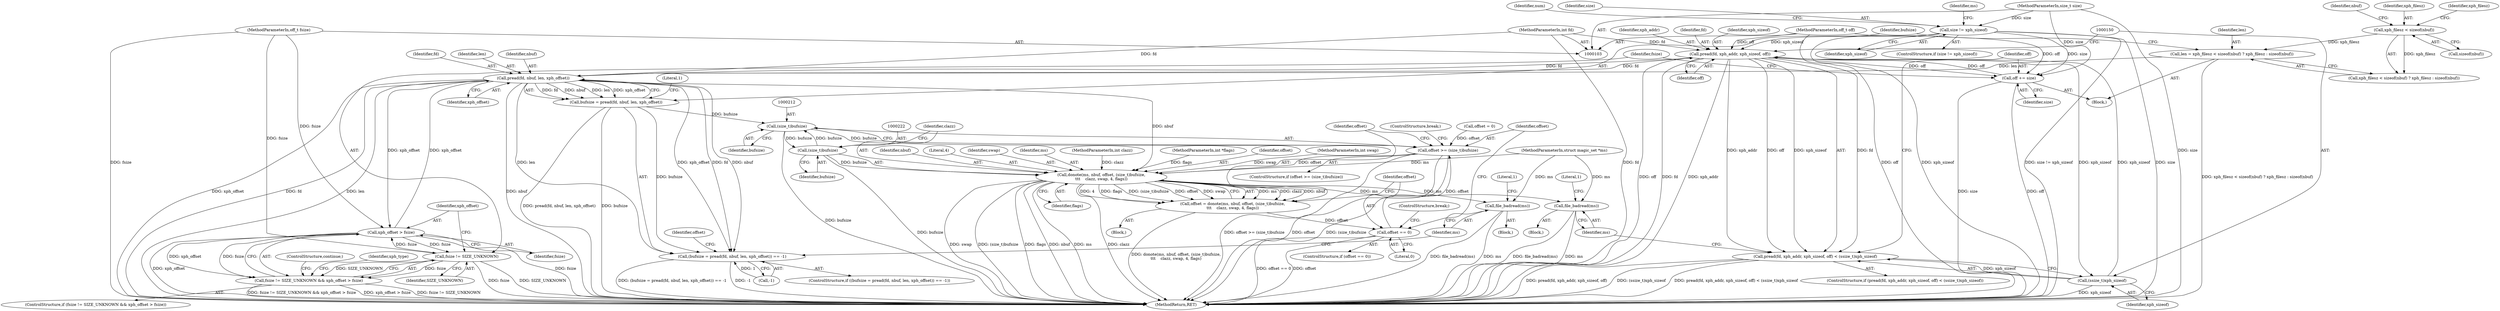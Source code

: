 digraph "0_file_445c8fb0ebff85195be94cd9f7e1df89cade5c7f@API" {
"1000144" [label="(Call,pread(fd, xph_addr, xph_sizeof, off))"];
"1000190" [label="(Call,pread(fd, nbuf, len, xph_offset))"];
"1000144" [label="(Call,pread(fd, xph_addr, xph_sizeof, off))"];
"1000107" [label="(MethodParameterIn,int fd)"];
"1000149" [label="(Call,(ssize_t)xph_sizeof)"];
"1000121" [label="(Call,size != xph_sizeof)"];
"1000110" [label="(MethodParameterIn,size_t size)"];
"1000158" [label="(Call,off += size)"];
"1000108" [label="(MethodParameterIn,off_t off)"];
"1000176" [label="(Call,len = xph_filesz < sizeof(nbuf) ? xph_filesz : sizeof(nbuf))"];
"1000179" [label="(Call,xph_filesz < sizeof(nbuf))"];
"1000166" [label="(Call,xph_offset > fsize)"];
"1000163" [label="(Call,fsize != SIZE_UNKNOWN)"];
"1000111" [label="(MethodParameterIn,off_t fsize)"];
"1000143" [label="(Call,pread(fd, xph_addr, xph_sizeof, off) < (ssize_t)xph_sizeof)"];
"1000162" [label="(Call,fsize != SIZE_UNKNOWN && xph_offset > fsize)"];
"1000187" [label="(Call,(bufsize = pread(fd, nbuf, len, xph_offset)) == -1)"];
"1000188" [label="(Call,bufsize = pread(fd, nbuf, len, xph_offset))"];
"1000211" [label="(Call,(size_t)bufsize)"];
"1000209" [label="(Call,offset >= (size_t)bufsize)"];
"1000217" [label="(Call,donote(ms, nbuf, offset, (size_t)bufsize,\n\t\t\t    clazz, swap, 4, flags))"];
"1000153" [label="(Call,file_badread(ms))"];
"1000198" [label="(Call,file_badread(ms))"];
"1000215" [label="(Call,offset = donote(ms, nbuf, offset, (size_t)bufsize,\n\t\t\t    clazz, swap, 4, flags))"];
"1000229" [label="(Call,offset == 0)"];
"1000221" [label="(Call,(size_t)bufsize)"];
"1000204" [label="(Identifier,offset)"];
"1000161" [label="(ControlStructure,if (fsize != SIZE_UNKNOWN && xph_offset > fsize))"];
"1000170" [label="(ControlStructure,continue;)"];
"1000191" [label="(Identifier,fd)"];
"1000149" [label="(Call,(ssize_t)xph_sizeof)"];
"1000217" [label="(Call,donote(ms, nbuf, offset, (size_t)bufsize,\n\t\t\t    clazz, swap, 4, flags))"];
"1000153" [label="(Call,file_badread(ms))"];
"1000180" [label="(Identifier,xph_filesz)"];
"1000194" [label="(Identifier,xph_offset)"];
"1000198" [label="(Call,file_badread(ms))"];
"1000176" [label="(Call,len = xph_filesz < sizeof(nbuf) ? xph_filesz : sizeof(nbuf))"];
"1000146" [label="(Identifier,xph_addr)"];
"1000144" [label="(Call,pread(fd, xph_addr, xph_sizeof, off))"];
"1000228" [label="(ControlStructure,if (offset == 0))"];
"1000145" [label="(Identifier,fd)"];
"1000154" [label="(Identifier,ms)"];
"1000190" [label="(Call,pread(fd, nbuf, len, xph_offset))"];
"1000181" [label="(Call,sizeof(nbuf))"];
"1000151" [label="(Identifier,xph_sizeof)"];
"1000147" [label="(Identifier,xph_sizeof)"];
"1000121" [label="(Call,size != xph_sizeof)"];
"1000213" [label="(Identifier,bufsize)"];
"1000227" [label="(Identifier,flags)"];
"1000165" [label="(Identifier,SIZE_UNKNOWN)"];
"1000159" [label="(Identifier,off)"];
"1000183" [label="(Identifier,xph_filesz)"];
"1000141" [label="(Block,)"];
"1000202" [label="(Literal,1)"];
"1000193" [label="(Identifier,len)"];
"1000216" [label="(Identifier,offset)"];
"1000219" [label="(Identifier,nbuf)"];
"1000177" [label="(Identifier,len)"];
"1000224" [label="(Identifier,clazz)"];
"1000207" [label="(Block,)"];
"1000167" [label="(Identifier,xph_offset)"];
"1000188" [label="(Call,bufsize = pread(fd, nbuf, len, xph_offset))"];
"1000199" [label="(Identifier,ms)"];
"1000192" [label="(Identifier,nbuf)"];
"1000226" [label="(Literal,4)"];
"1000185" [label="(Identifier,nbuf)"];
"1000120" [label="(ControlStructure,if (size != xph_sizeof))"];
"1000208" [label="(ControlStructure,if (offset >= (size_t)bufsize))"];
"1000215" [label="(Call,offset = donote(ms, nbuf, offset, (size_t)bufsize,\n\t\t\t    clazz, swap, 4, flags))"];
"1000230" [label="(Identifier,offset)"];
"1000166" [label="(Call,xph_offset > fsize)"];
"1000196" [label="(Literal,1)"];
"1000225" [label="(Identifier,swap)"];
"1000160" [label="(Identifier,size)"];
"1000195" [label="(Call,-1)"];
"1000223" [label="(Identifier,bufsize)"];
"1000218" [label="(Identifier,ms)"];
"1000122" [label="(Identifier,size)"];
"1000179" [label="(Call,xph_filesz < sizeof(nbuf))"];
"1000189" [label="(Identifier,bufsize)"];
"1000214" [label="(ControlStructure,break;)"];
"1000221" [label="(Call,(size_t)bufsize)"];
"1000110" [label="(MethodParameterIn,size_t size)"];
"1000187" [label="(Call,(bufsize = pread(fd, nbuf, len, xph_offset)) == -1)"];
"1000148" [label="(Identifier,off)"];
"1000162" [label="(Call,fsize != SIZE_UNKNOWN && xph_offset > fsize)"];
"1000211" [label="(Call,(size_t)bufsize)"];
"1000231" [label="(Literal,0)"];
"1000142" [label="(ControlStructure,if (pread(fd, xph_addr, xph_sizeof, off) < (ssize_t)xph_sizeof))"];
"1000143" [label="(Call,pread(fd, xph_addr, xph_sizeof, off) < (ssize_t)xph_sizeof)"];
"1000128" [label="(Identifier,ms)"];
"1000235" [label="(MethodReturn,RET)"];
"1000186" [label="(ControlStructure,if ((bufsize = pread(fd, nbuf, len, xph_offset)) == -1))"];
"1000105" [label="(MethodParameterIn,int clazz)"];
"1000107" [label="(MethodParameterIn,int fd)"];
"1000232" [label="(ControlStructure,break;)"];
"1000197" [label="(Block,)"];
"1000164" [label="(Identifier,fsize)"];
"1000138" [label="(Identifier,num)"];
"1000210" [label="(Identifier,offset)"];
"1000104" [label="(MethodParameterIn,struct magic_set *ms)"];
"1000229" [label="(Call,offset == 0)"];
"1000203" [label="(Call,offset = 0)"];
"1000163" [label="(Call,fsize != SIZE_UNKNOWN)"];
"1000173" [label="(Identifier,xph_type)"];
"1000157" [label="(Literal,1)"];
"1000123" [label="(Identifier,xph_sizeof)"];
"1000112" [label="(MethodParameterIn,int *flags)"];
"1000220" [label="(Identifier,offset)"];
"1000158" [label="(Call,off += size)"];
"1000152" [label="(Block,)"];
"1000209" [label="(Call,offset >= (size_t)bufsize)"];
"1000106" [label="(MethodParameterIn,int swap)"];
"1000178" [label="(Call,xph_filesz < sizeof(nbuf) ? xph_filesz : sizeof(nbuf))"];
"1000108" [label="(MethodParameterIn,off_t off)"];
"1000168" [label="(Identifier,fsize)"];
"1000111" [label="(MethodParameterIn,off_t fsize)"];
"1000144" -> "1000143"  [label="AST: "];
"1000144" -> "1000148"  [label="CFG: "];
"1000145" -> "1000144"  [label="AST: "];
"1000146" -> "1000144"  [label="AST: "];
"1000147" -> "1000144"  [label="AST: "];
"1000148" -> "1000144"  [label="AST: "];
"1000150" -> "1000144"  [label="CFG: "];
"1000144" -> "1000235"  [label="DDG: off"];
"1000144" -> "1000235"  [label="DDG: fd"];
"1000144" -> "1000235"  [label="DDG: xph_addr"];
"1000144" -> "1000143"  [label="DDG: fd"];
"1000144" -> "1000143"  [label="DDG: xph_addr"];
"1000144" -> "1000143"  [label="DDG: xph_sizeof"];
"1000144" -> "1000143"  [label="DDG: off"];
"1000190" -> "1000144"  [label="DDG: fd"];
"1000107" -> "1000144"  [label="DDG: fd"];
"1000149" -> "1000144"  [label="DDG: xph_sizeof"];
"1000121" -> "1000144"  [label="DDG: xph_sizeof"];
"1000158" -> "1000144"  [label="DDG: off"];
"1000108" -> "1000144"  [label="DDG: off"];
"1000144" -> "1000149"  [label="DDG: xph_sizeof"];
"1000144" -> "1000158"  [label="DDG: off"];
"1000144" -> "1000190"  [label="DDG: fd"];
"1000190" -> "1000188"  [label="AST: "];
"1000190" -> "1000194"  [label="CFG: "];
"1000191" -> "1000190"  [label="AST: "];
"1000192" -> "1000190"  [label="AST: "];
"1000193" -> "1000190"  [label="AST: "];
"1000194" -> "1000190"  [label="AST: "];
"1000188" -> "1000190"  [label="CFG: "];
"1000190" -> "1000235"  [label="DDG: xph_offset"];
"1000190" -> "1000235"  [label="DDG: fd"];
"1000190" -> "1000235"  [label="DDG: len"];
"1000190" -> "1000235"  [label="DDG: nbuf"];
"1000190" -> "1000166"  [label="DDG: xph_offset"];
"1000190" -> "1000187"  [label="DDG: fd"];
"1000190" -> "1000187"  [label="DDG: nbuf"];
"1000190" -> "1000187"  [label="DDG: len"];
"1000190" -> "1000187"  [label="DDG: xph_offset"];
"1000190" -> "1000188"  [label="DDG: fd"];
"1000190" -> "1000188"  [label="DDG: nbuf"];
"1000190" -> "1000188"  [label="DDG: len"];
"1000190" -> "1000188"  [label="DDG: xph_offset"];
"1000107" -> "1000190"  [label="DDG: fd"];
"1000176" -> "1000190"  [label="DDG: len"];
"1000166" -> "1000190"  [label="DDG: xph_offset"];
"1000190" -> "1000217"  [label="DDG: nbuf"];
"1000107" -> "1000103"  [label="AST: "];
"1000107" -> "1000235"  [label="DDG: fd"];
"1000149" -> "1000143"  [label="AST: "];
"1000149" -> "1000151"  [label="CFG: "];
"1000150" -> "1000149"  [label="AST: "];
"1000151" -> "1000149"  [label="AST: "];
"1000143" -> "1000149"  [label="CFG: "];
"1000149" -> "1000235"  [label="DDG: xph_sizeof"];
"1000149" -> "1000143"  [label="DDG: xph_sizeof"];
"1000121" -> "1000120"  [label="AST: "];
"1000121" -> "1000123"  [label="CFG: "];
"1000122" -> "1000121"  [label="AST: "];
"1000123" -> "1000121"  [label="AST: "];
"1000128" -> "1000121"  [label="CFG: "];
"1000138" -> "1000121"  [label="CFG: "];
"1000121" -> "1000235"  [label="DDG: xph_sizeof"];
"1000121" -> "1000235"  [label="DDG: size != xph_sizeof"];
"1000121" -> "1000235"  [label="DDG: size"];
"1000110" -> "1000121"  [label="DDG: size"];
"1000121" -> "1000158"  [label="DDG: size"];
"1000110" -> "1000103"  [label="AST: "];
"1000110" -> "1000235"  [label="DDG: size"];
"1000110" -> "1000158"  [label="DDG: size"];
"1000158" -> "1000141"  [label="AST: "];
"1000158" -> "1000160"  [label="CFG: "];
"1000159" -> "1000158"  [label="AST: "];
"1000160" -> "1000158"  [label="AST: "];
"1000164" -> "1000158"  [label="CFG: "];
"1000158" -> "1000235"  [label="DDG: off"];
"1000158" -> "1000235"  [label="DDG: size"];
"1000108" -> "1000158"  [label="DDG: off"];
"1000108" -> "1000103"  [label="AST: "];
"1000108" -> "1000235"  [label="DDG: off"];
"1000176" -> "1000141"  [label="AST: "];
"1000176" -> "1000178"  [label="CFG: "];
"1000177" -> "1000176"  [label="AST: "];
"1000178" -> "1000176"  [label="AST: "];
"1000189" -> "1000176"  [label="CFG: "];
"1000176" -> "1000235"  [label="DDG: xph_filesz < sizeof(nbuf) ? xph_filesz : sizeof(nbuf)"];
"1000179" -> "1000176"  [label="DDG: xph_filesz"];
"1000179" -> "1000178"  [label="AST: "];
"1000179" -> "1000181"  [label="CFG: "];
"1000180" -> "1000179"  [label="AST: "];
"1000181" -> "1000179"  [label="AST: "];
"1000183" -> "1000179"  [label="CFG: "];
"1000185" -> "1000179"  [label="CFG: "];
"1000179" -> "1000178"  [label="DDG: xph_filesz"];
"1000166" -> "1000162"  [label="AST: "];
"1000166" -> "1000168"  [label="CFG: "];
"1000167" -> "1000166"  [label="AST: "];
"1000168" -> "1000166"  [label="AST: "];
"1000162" -> "1000166"  [label="CFG: "];
"1000166" -> "1000235"  [label="DDG: fsize"];
"1000166" -> "1000235"  [label="DDG: xph_offset"];
"1000166" -> "1000163"  [label="DDG: fsize"];
"1000166" -> "1000162"  [label="DDG: xph_offset"];
"1000166" -> "1000162"  [label="DDG: fsize"];
"1000163" -> "1000166"  [label="DDG: fsize"];
"1000111" -> "1000166"  [label="DDG: fsize"];
"1000163" -> "1000162"  [label="AST: "];
"1000163" -> "1000165"  [label="CFG: "];
"1000164" -> "1000163"  [label="AST: "];
"1000165" -> "1000163"  [label="AST: "];
"1000167" -> "1000163"  [label="CFG: "];
"1000162" -> "1000163"  [label="CFG: "];
"1000163" -> "1000235"  [label="DDG: fsize"];
"1000163" -> "1000235"  [label="DDG: SIZE_UNKNOWN"];
"1000163" -> "1000162"  [label="DDG: fsize"];
"1000163" -> "1000162"  [label="DDG: SIZE_UNKNOWN"];
"1000111" -> "1000163"  [label="DDG: fsize"];
"1000111" -> "1000103"  [label="AST: "];
"1000111" -> "1000235"  [label="DDG: fsize"];
"1000143" -> "1000142"  [label="AST: "];
"1000154" -> "1000143"  [label="CFG: "];
"1000159" -> "1000143"  [label="CFG: "];
"1000143" -> "1000235"  [label="DDG: pread(fd, xph_addr, xph_sizeof, off)"];
"1000143" -> "1000235"  [label="DDG: (ssize_t)xph_sizeof"];
"1000143" -> "1000235"  [label="DDG: pread(fd, xph_addr, xph_sizeof, off) < (ssize_t)xph_sizeof"];
"1000162" -> "1000161"  [label="AST: "];
"1000170" -> "1000162"  [label="CFG: "];
"1000173" -> "1000162"  [label="CFG: "];
"1000162" -> "1000235"  [label="DDG: xph_offset > fsize"];
"1000162" -> "1000235"  [label="DDG: fsize != SIZE_UNKNOWN"];
"1000162" -> "1000235"  [label="DDG: fsize != SIZE_UNKNOWN && xph_offset > fsize"];
"1000187" -> "1000186"  [label="AST: "];
"1000187" -> "1000195"  [label="CFG: "];
"1000188" -> "1000187"  [label="AST: "];
"1000195" -> "1000187"  [label="AST: "];
"1000199" -> "1000187"  [label="CFG: "];
"1000204" -> "1000187"  [label="CFG: "];
"1000187" -> "1000235"  [label="DDG: (bufsize = pread(fd, nbuf, len, xph_offset)) == -1"];
"1000187" -> "1000235"  [label="DDG: -1"];
"1000188" -> "1000187"  [label="DDG: bufsize"];
"1000195" -> "1000187"  [label="DDG: 1"];
"1000189" -> "1000188"  [label="AST: "];
"1000196" -> "1000188"  [label="CFG: "];
"1000188" -> "1000235"  [label="DDG: pread(fd, nbuf, len, xph_offset)"];
"1000188" -> "1000235"  [label="DDG: bufsize"];
"1000188" -> "1000211"  [label="DDG: bufsize"];
"1000211" -> "1000209"  [label="AST: "];
"1000211" -> "1000213"  [label="CFG: "];
"1000212" -> "1000211"  [label="AST: "];
"1000213" -> "1000211"  [label="AST: "];
"1000209" -> "1000211"  [label="CFG: "];
"1000211" -> "1000235"  [label="DDG: bufsize"];
"1000211" -> "1000209"  [label="DDG: bufsize"];
"1000221" -> "1000211"  [label="DDG: bufsize"];
"1000211" -> "1000221"  [label="DDG: bufsize"];
"1000209" -> "1000208"  [label="AST: "];
"1000210" -> "1000209"  [label="AST: "];
"1000214" -> "1000209"  [label="CFG: "];
"1000216" -> "1000209"  [label="CFG: "];
"1000209" -> "1000235"  [label="DDG: offset >= (size_t)bufsize"];
"1000209" -> "1000235"  [label="DDG: offset"];
"1000209" -> "1000235"  [label="DDG: (size_t)bufsize"];
"1000229" -> "1000209"  [label="DDG: offset"];
"1000203" -> "1000209"  [label="DDG: offset"];
"1000209" -> "1000217"  [label="DDG: offset"];
"1000217" -> "1000215"  [label="AST: "];
"1000217" -> "1000227"  [label="CFG: "];
"1000218" -> "1000217"  [label="AST: "];
"1000219" -> "1000217"  [label="AST: "];
"1000220" -> "1000217"  [label="AST: "];
"1000221" -> "1000217"  [label="AST: "];
"1000224" -> "1000217"  [label="AST: "];
"1000225" -> "1000217"  [label="AST: "];
"1000226" -> "1000217"  [label="AST: "];
"1000227" -> "1000217"  [label="AST: "];
"1000215" -> "1000217"  [label="CFG: "];
"1000217" -> "1000235"  [label="DDG: swap"];
"1000217" -> "1000235"  [label="DDG: (size_t)bufsize"];
"1000217" -> "1000235"  [label="DDG: flags"];
"1000217" -> "1000235"  [label="DDG: nbuf"];
"1000217" -> "1000235"  [label="DDG: ms"];
"1000217" -> "1000235"  [label="DDG: clazz"];
"1000217" -> "1000153"  [label="DDG: ms"];
"1000217" -> "1000198"  [label="DDG: ms"];
"1000217" -> "1000215"  [label="DDG: ms"];
"1000217" -> "1000215"  [label="DDG: clazz"];
"1000217" -> "1000215"  [label="DDG: nbuf"];
"1000217" -> "1000215"  [label="DDG: 4"];
"1000217" -> "1000215"  [label="DDG: flags"];
"1000217" -> "1000215"  [label="DDG: (size_t)bufsize"];
"1000217" -> "1000215"  [label="DDG: offset"];
"1000217" -> "1000215"  [label="DDG: swap"];
"1000104" -> "1000217"  [label="DDG: ms"];
"1000221" -> "1000217"  [label="DDG: bufsize"];
"1000105" -> "1000217"  [label="DDG: clazz"];
"1000106" -> "1000217"  [label="DDG: swap"];
"1000112" -> "1000217"  [label="DDG: flags"];
"1000153" -> "1000152"  [label="AST: "];
"1000153" -> "1000154"  [label="CFG: "];
"1000154" -> "1000153"  [label="AST: "];
"1000157" -> "1000153"  [label="CFG: "];
"1000153" -> "1000235"  [label="DDG: ms"];
"1000153" -> "1000235"  [label="DDG: file_badread(ms)"];
"1000104" -> "1000153"  [label="DDG: ms"];
"1000198" -> "1000197"  [label="AST: "];
"1000198" -> "1000199"  [label="CFG: "];
"1000199" -> "1000198"  [label="AST: "];
"1000202" -> "1000198"  [label="CFG: "];
"1000198" -> "1000235"  [label="DDG: ms"];
"1000198" -> "1000235"  [label="DDG: file_badread(ms)"];
"1000104" -> "1000198"  [label="DDG: ms"];
"1000215" -> "1000207"  [label="AST: "];
"1000216" -> "1000215"  [label="AST: "];
"1000230" -> "1000215"  [label="CFG: "];
"1000215" -> "1000235"  [label="DDG: donote(ms, nbuf, offset, (size_t)bufsize,\n\t\t\t    clazz, swap, 4, flags)"];
"1000215" -> "1000229"  [label="DDG: offset"];
"1000229" -> "1000228"  [label="AST: "];
"1000229" -> "1000231"  [label="CFG: "];
"1000230" -> "1000229"  [label="AST: "];
"1000231" -> "1000229"  [label="AST: "];
"1000210" -> "1000229"  [label="CFG: "];
"1000232" -> "1000229"  [label="CFG: "];
"1000229" -> "1000235"  [label="DDG: offset == 0"];
"1000229" -> "1000235"  [label="DDG: offset"];
"1000221" -> "1000223"  [label="CFG: "];
"1000222" -> "1000221"  [label="AST: "];
"1000223" -> "1000221"  [label="AST: "];
"1000224" -> "1000221"  [label="CFG: "];
"1000221" -> "1000235"  [label="DDG: bufsize"];
}
